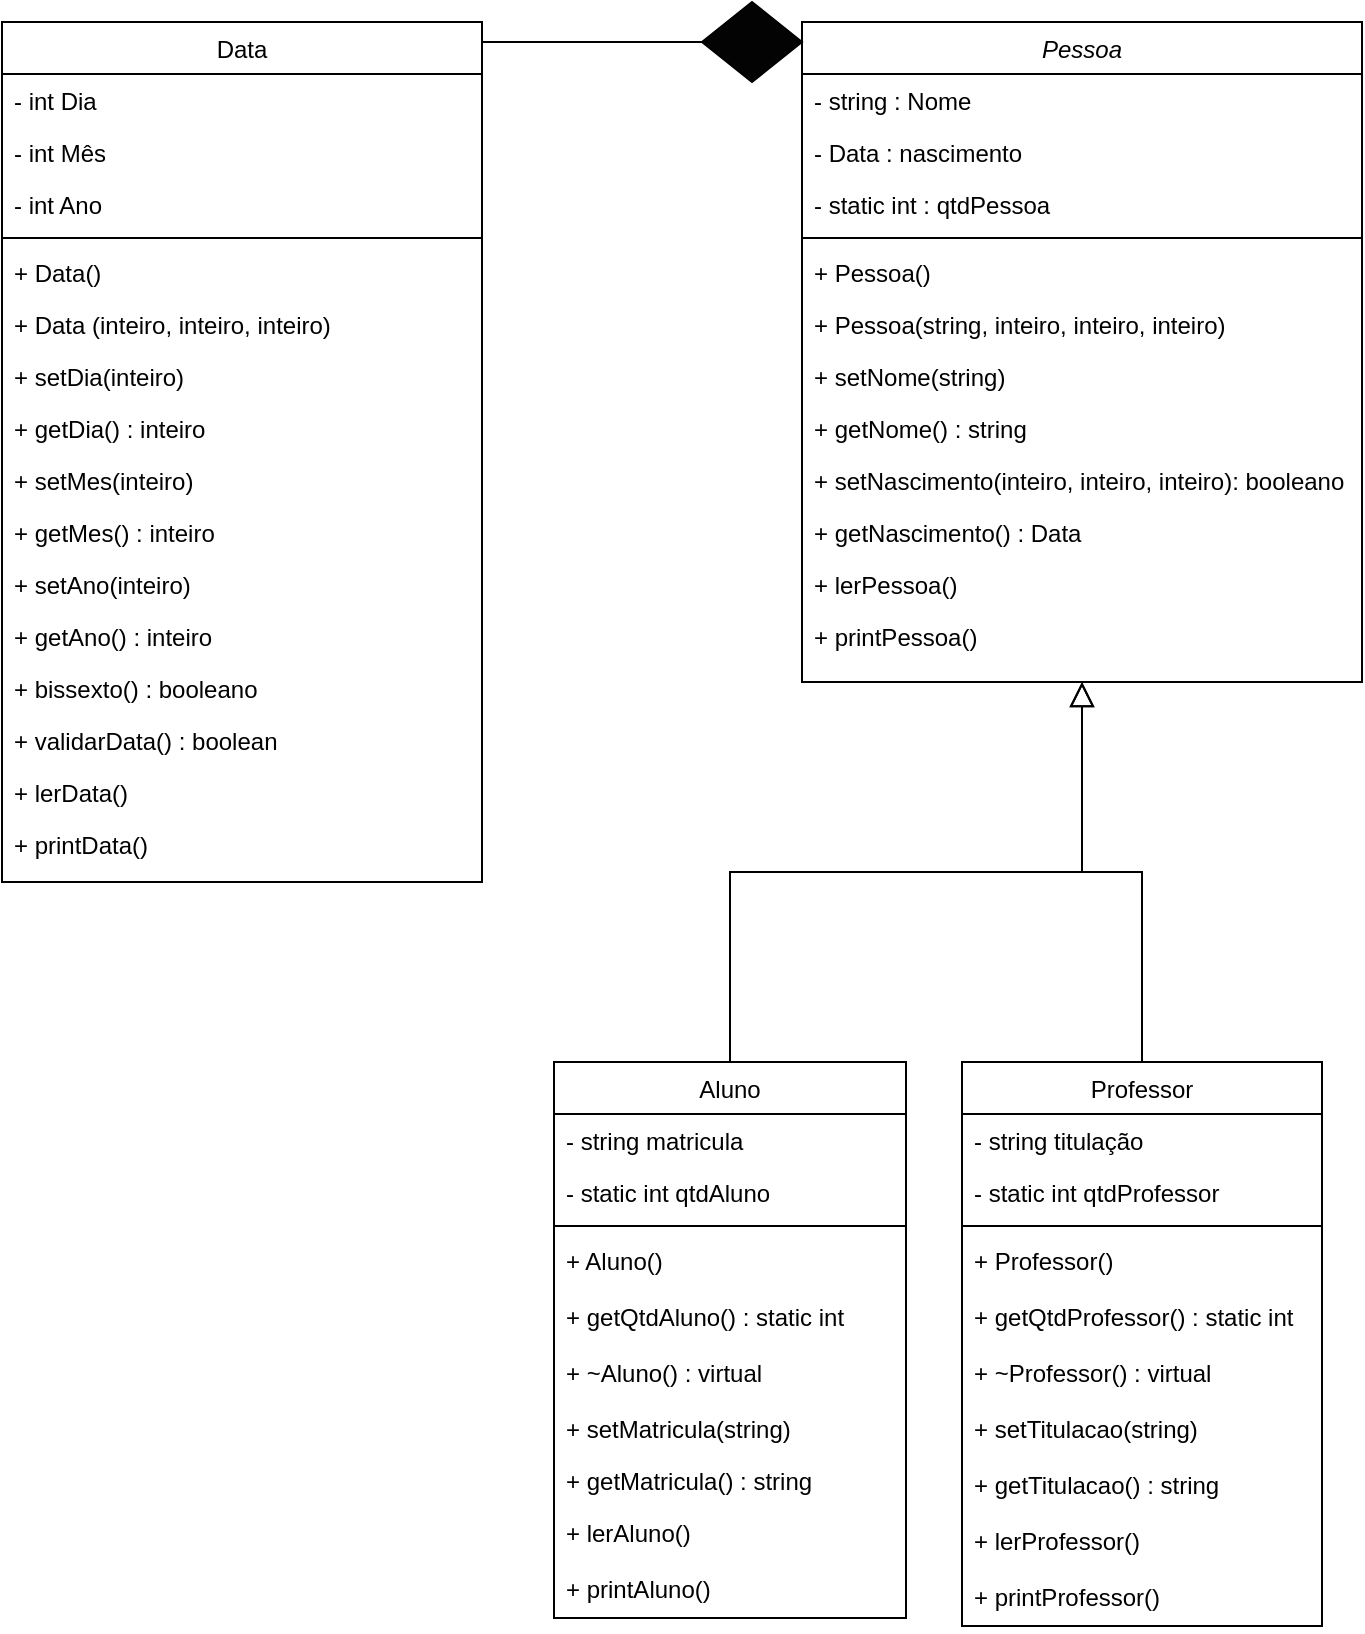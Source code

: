 <mxfile version="24.6.4" type="device">
  <diagram id="C5RBs43oDa-KdzZeNtuy" name="Page-1">
    <mxGraphModel dx="954" dy="603" grid="1" gridSize="10" guides="1" tooltips="1" connect="1" arrows="1" fold="1" page="1" pageScale="1" pageWidth="827" pageHeight="1169" math="0" shadow="0">
      <root>
        <mxCell id="WIyWlLk6GJQsqaUBKTNV-0" />
        <mxCell id="WIyWlLk6GJQsqaUBKTNV-1" parent="WIyWlLk6GJQsqaUBKTNV-0" />
        <mxCell id="zkfFHV4jXpPFQw0GAbJ--0" value="Pessoa" style="swimlane;fontStyle=2;align=center;verticalAlign=top;childLayout=stackLayout;horizontal=1;startSize=26;horizontalStack=0;resizeParent=1;resizeLast=0;collapsible=1;marginBottom=0;rounded=0;shadow=0;strokeWidth=1;" parent="WIyWlLk6GJQsqaUBKTNV-1" vertex="1">
          <mxGeometry x="474" y="203" width="280" height="330" as="geometry">
            <mxRectangle x="230" y="140" width="160" height="26" as="alternateBounds" />
          </mxGeometry>
        </mxCell>
        <mxCell id="zkfFHV4jXpPFQw0GAbJ--1" value="- string : Nome" style="text;align=left;verticalAlign=top;spacingLeft=4;spacingRight=4;overflow=hidden;rotatable=0;points=[[0,0.5],[1,0.5]];portConstraint=eastwest;" parent="zkfFHV4jXpPFQw0GAbJ--0" vertex="1">
          <mxGeometry y="26" width="280" height="26" as="geometry" />
        </mxCell>
        <mxCell id="zkfFHV4jXpPFQw0GAbJ--2" value="- Data : nascimento" style="text;align=left;verticalAlign=top;spacingLeft=4;spacingRight=4;overflow=hidden;rotatable=0;points=[[0,0.5],[1,0.5]];portConstraint=eastwest;rounded=0;shadow=0;html=0;fontColor=#030000;" parent="zkfFHV4jXpPFQw0GAbJ--0" vertex="1">
          <mxGeometry y="52" width="280" height="26" as="geometry" />
        </mxCell>
        <mxCell id="zkfFHV4jXpPFQw0GAbJ--3" value="- static int : qtdPessoa" style="text;align=left;verticalAlign=top;spacingLeft=4;spacingRight=4;overflow=hidden;rotatable=0;points=[[0,0.5],[1,0.5]];portConstraint=eastwest;rounded=0;shadow=0;html=0;" parent="zkfFHV4jXpPFQw0GAbJ--0" vertex="1">
          <mxGeometry y="78" width="280" height="26" as="geometry" />
        </mxCell>
        <mxCell id="zkfFHV4jXpPFQw0GAbJ--4" value="" style="line;html=1;strokeWidth=1;align=left;verticalAlign=middle;spacingTop=-1;spacingLeft=3;spacingRight=3;rotatable=0;labelPosition=right;points=[];portConstraint=eastwest;" parent="zkfFHV4jXpPFQw0GAbJ--0" vertex="1">
          <mxGeometry y="104" width="280" height="8" as="geometry" />
        </mxCell>
        <mxCell id="zkfFHV4jXpPFQw0GAbJ--5" value="+ Pessoa()&#xa;" style="text;align=left;verticalAlign=top;spacingLeft=4;spacingRight=4;overflow=hidden;rotatable=0;points=[[0,0.5],[1,0.5]];portConstraint=eastwest;" parent="zkfFHV4jXpPFQw0GAbJ--0" vertex="1">
          <mxGeometry y="112" width="280" height="26" as="geometry" />
        </mxCell>
        <mxCell id="7hKePm2fTcaxMw-40EpF-41" value="+ Pessoa(string, inteiro, inteiro, inteiro)&#xa;" style="text;align=left;verticalAlign=top;spacingLeft=4;spacingRight=4;overflow=hidden;rotatable=0;points=[[0,0.5],[1,0.5]];portConstraint=eastwest;" parent="zkfFHV4jXpPFQw0GAbJ--0" vertex="1">
          <mxGeometry y="138" width="280" height="26" as="geometry" />
        </mxCell>
        <mxCell id="7hKePm2fTcaxMw-40EpF-40" value="+ setNome(string)&#xa;" style="text;align=left;verticalAlign=top;spacingLeft=4;spacingRight=4;overflow=hidden;rotatable=0;points=[[0,0.5],[1,0.5]];portConstraint=eastwest;" parent="zkfFHV4jXpPFQw0GAbJ--0" vertex="1">
          <mxGeometry y="164" width="280" height="26" as="geometry" />
        </mxCell>
        <mxCell id="7hKePm2fTcaxMw-40EpF-39" value="+ getNome() : string&#xa;" style="text;align=left;verticalAlign=top;spacingLeft=4;spacingRight=4;overflow=hidden;rotatable=0;points=[[0,0.5],[1,0.5]];portConstraint=eastwest;" parent="zkfFHV4jXpPFQw0GAbJ--0" vertex="1">
          <mxGeometry y="190" width="280" height="26" as="geometry" />
        </mxCell>
        <mxCell id="7hKePm2fTcaxMw-40EpF-38" value="+ setNascimento(inteiro, inteiro, inteiro): booleano&#xa;" style="text;align=left;verticalAlign=top;spacingLeft=4;spacingRight=4;overflow=hidden;rotatable=0;points=[[0,0.5],[1,0.5]];portConstraint=eastwest;" parent="zkfFHV4jXpPFQw0GAbJ--0" vertex="1">
          <mxGeometry y="216" width="280" height="26" as="geometry" />
        </mxCell>
        <mxCell id="7hKePm2fTcaxMw-40EpF-42" value="+ getNascimento() : Data&#xa;" style="text;align=left;verticalAlign=top;spacingLeft=4;spacingRight=4;overflow=hidden;rotatable=0;points=[[0,0.5],[1,0.5]];portConstraint=eastwest;" parent="zkfFHV4jXpPFQw0GAbJ--0" vertex="1">
          <mxGeometry y="242" width="280" height="26" as="geometry" />
        </mxCell>
        <mxCell id="7hKePm2fTcaxMw-40EpF-43" value="+ lerPessoa()&#xa;" style="text;align=left;verticalAlign=top;spacingLeft=4;spacingRight=4;overflow=hidden;rotatable=0;points=[[0,0.5],[1,0.5]];portConstraint=eastwest;" parent="zkfFHV4jXpPFQw0GAbJ--0" vertex="1">
          <mxGeometry y="268" width="280" height="26" as="geometry" />
        </mxCell>
        <mxCell id="7hKePm2fTcaxMw-40EpF-45" value="+ printPessoa()&#xa;" style="text;align=left;verticalAlign=top;spacingLeft=4;spacingRight=4;overflow=hidden;rotatable=0;points=[[0,0.5],[1,0.5]];portConstraint=eastwest;" parent="zkfFHV4jXpPFQw0GAbJ--0" vertex="1">
          <mxGeometry y="294" width="280" height="26" as="geometry" />
        </mxCell>
        <mxCell id="zkfFHV4jXpPFQw0GAbJ--6" value="Aluno" style="swimlane;fontStyle=0;align=center;verticalAlign=top;childLayout=stackLayout;horizontal=1;startSize=26;horizontalStack=0;resizeParent=1;resizeLast=0;collapsible=1;marginBottom=0;rounded=0;shadow=0;strokeWidth=1;fillColor=default;strokeColor=default;" parent="WIyWlLk6GJQsqaUBKTNV-1" vertex="1">
          <mxGeometry x="350" y="723" width="176" height="278" as="geometry">
            <mxRectangle x="130" y="380" width="160" height="26" as="alternateBounds" />
          </mxGeometry>
        </mxCell>
        <mxCell id="zkfFHV4jXpPFQw0GAbJ--7" value="- string matricula" style="text;align=left;verticalAlign=top;spacingLeft=4;spacingRight=4;overflow=hidden;rotatable=0;points=[[0,0.5],[1,0.5]];portConstraint=eastwest;" parent="zkfFHV4jXpPFQw0GAbJ--6" vertex="1">
          <mxGeometry y="26" width="176" height="26" as="geometry" />
        </mxCell>
        <mxCell id="zkfFHV4jXpPFQw0GAbJ--8" value="- static int qtdAluno" style="text;align=left;verticalAlign=top;spacingLeft=4;spacingRight=4;overflow=hidden;rotatable=0;points=[[0,0.5],[1,0.5]];portConstraint=eastwest;rounded=0;shadow=0;html=0;" parent="zkfFHV4jXpPFQw0GAbJ--6" vertex="1">
          <mxGeometry y="52" width="176" height="26" as="geometry" />
        </mxCell>
        <mxCell id="zkfFHV4jXpPFQw0GAbJ--9" value="" style="line;html=1;strokeWidth=1;align=left;verticalAlign=middle;spacingTop=-1;spacingLeft=3;spacingRight=3;rotatable=0;labelPosition=right;points=[];portConstraint=eastwest;" parent="zkfFHV4jXpPFQw0GAbJ--6" vertex="1">
          <mxGeometry y="78" width="176" height="8" as="geometry" />
        </mxCell>
        <mxCell id="7hKePm2fTcaxMw-40EpF-68" value="+ Aluno()" style="text;align=left;verticalAlign=top;spacingLeft=4;spacingRight=4;overflow=hidden;rotatable=0;points=[[0,0.5],[1,0.5]];portConstraint=eastwest;" parent="zkfFHV4jXpPFQw0GAbJ--6" vertex="1">
          <mxGeometry y="86" width="176" height="28" as="geometry" />
        </mxCell>
        <mxCell id="WtPzDn_SbCUPDv8ELA70-0" value="+ getQtdAluno() : static int" style="text;align=left;verticalAlign=top;spacingLeft=4;spacingRight=4;overflow=hidden;rotatable=0;points=[[0,0.5],[1,0.5]];portConstraint=eastwest;" vertex="1" parent="zkfFHV4jXpPFQw0GAbJ--6">
          <mxGeometry y="114" width="176" height="28" as="geometry" />
        </mxCell>
        <mxCell id="7hKePm2fTcaxMw-40EpF-60" value="+ ~Aluno() : virtual" style="text;align=left;verticalAlign=top;spacingLeft=4;spacingRight=4;overflow=hidden;rotatable=0;points=[[0,0.5],[1,0.5]];portConstraint=eastwest;" parent="zkfFHV4jXpPFQw0GAbJ--6" vertex="1">
          <mxGeometry y="142" width="176" height="28" as="geometry" />
        </mxCell>
        <mxCell id="7hKePm2fTcaxMw-40EpF-67" value="+ setMatricula(string)" style="text;align=left;verticalAlign=top;spacingLeft=4;spacingRight=4;overflow=hidden;rotatable=0;points=[[0,0.5],[1,0.5]];portConstraint=eastwest;" parent="zkfFHV4jXpPFQw0GAbJ--6" vertex="1">
          <mxGeometry y="170" width="176" height="26" as="geometry" />
        </mxCell>
        <mxCell id="7hKePm2fTcaxMw-40EpF-16" value="+ getMatricula() : string" style="text;align=left;verticalAlign=top;spacingLeft=4;spacingRight=4;overflow=hidden;rotatable=0;points=[[0,0.5],[1,0.5]];portConstraint=eastwest;" parent="zkfFHV4jXpPFQw0GAbJ--6" vertex="1">
          <mxGeometry y="196" width="176" height="26" as="geometry" />
        </mxCell>
        <mxCell id="7hKePm2fTcaxMw-40EpF-66" value="+ lerAluno()" style="text;align=left;verticalAlign=top;spacingLeft=4;spacingRight=4;overflow=hidden;rotatable=0;points=[[0,0.5],[1,0.5]];portConstraint=eastwest;" parent="zkfFHV4jXpPFQw0GAbJ--6" vertex="1">
          <mxGeometry y="222" width="176" height="28" as="geometry" />
        </mxCell>
        <mxCell id="7hKePm2fTcaxMw-40EpF-69" value="+ printAluno()" style="text;align=left;verticalAlign=top;spacingLeft=4;spacingRight=4;overflow=hidden;rotatable=0;points=[[0,0.5],[1,0.5]];portConstraint=eastwest;" parent="zkfFHV4jXpPFQw0GAbJ--6" vertex="1">
          <mxGeometry y="250" width="176" height="28" as="geometry" />
        </mxCell>
        <mxCell id="zkfFHV4jXpPFQw0GAbJ--12" value="" style="endArrow=block;endSize=10;endFill=0;shadow=0;strokeWidth=1;rounded=0;curved=0;edgeStyle=elbowEdgeStyle;elbow=vertical;exitX=0.5;exitY=0;exitDx=0;exitDy=0;" parent="WIyWlLk6GJQsqaUBKTNV-1" source="zkfFHV4jXpPFQw0GAbJ--6" target="zkfFHV4jXpPFQw0GAbJ--0" edge="1">
          <mxGeometry width="160" relative="1" as="geometry">
            <mxPoint x="104" y="503" as="sourcePoint" />
            <mxPoint x="144" y="376" as="targetPoint" />
          </mxGeometry>
        </mxCell>
        <mxCell id="zkfFHV4jXpPFQw0GAbJ--16" value="" style="endArrow=block;endSize=10;endFill=0;shadow=0;strokeWidth=1;rounded=0;curved=0;edgeStyle=elbowEdgeStyle;elbow=vertical;exitX=0.5;exitY=0;exitDx=0;exitDy=0;entryX=0.5;entryY=1;entryDx=0;entryDy=0;" parent="WIyWlLk6GJQsqaUBKTNV-1" source="7hKePm2fTcaxMw-40EpF-11" target="zkfFHV4jXpPFQw0GAbJ--0" edge="1">
          <mxGeometry width="160" relative="1" as="geometry">
            <mxPoint x="364" y="623" as="sourcePoint" />
            <mxPoint x="554" y="453" as="targetPoint" />
            <Array as="points" />
          </mxGeometry>
        </mxCell>
        <mxCell id="zkfFHV4jXpPFQw0GAbJ--17" value="Data" style="swimlane;fontStyle=0;align=center;verticalAlign=top;childLayout=stackLayout;horizontal=1;startSize=26;horizontalStack=0;resizeParent=1;resizeLast=0;collapsible=1;marginBottom=0;rounded=0;shadow=0;strokeWidth=1;" parent="WIyWlLk6GJQsqaUBKTNV-1" vertex="1">
          <mxGeometry x="74" y="203" width="240" height="430" as="geometry">
            <mxRectangle x="550" y="140" width="160" height="26" as="alternateBounds" />
          </mxGeometry>
        </mxCell>
        <mxCell id="zkfFHV4jXpPFQw0GAbJ--18" value="- int Dia" style="text;align=left;verticalAlign=top;spacingLeft=4;spacingRight=4;overflow=hidden;rotatable=0;points=[[0,0.5],[1,0.5]];portConstraint=eastwest;" parent="zkfFHV4jXpPFQw0GAbJ--17" vertex="1">
          <mxGeometry y="26" width="240" height="26" as="geometry" />
        </mxCell>
        <mxCell id="zkfFHV4jXpPFQw0GAbJ--19" value="- int Mês" style="text;align=left;verticalAlign=top;spacingLeft=4;spacingRight=4;overflow=hidden;rotatable=0;points=[[0,0.5],[1,0.5]];portConstraint=eastwest;rounded=0;shadow=0;html=0;" parent="zkfFHV4jXpPFQw0GAbJ--17" vertex="1">
          <mxGeometry y="52" width="240" height="26" as="geometry" />
        </mxCell>
        <mxCell id="zkfFHV4jXpPFQw0GAbJ--20" value="- int Ano" style="text;align=left;verticalAlign=top;spacingLeft=4;spacingRight=4;overflow=hidden;rotatable=0;points=[[0,0.5],[1,0.5]];portConstraint=eastwest;rounded=0;shadow=0;html=0;" parent="zkfFHV4jXpPFQw0GAbJ--17" vertex="1">
          <mxGeometry y="78" width="240" height="26" as="geometry" />
        </mxCell>
        <mxCell id="zkfFHV4jXpPFQw0GAbJ--23" value="" style="line;html=1;strokeWidth=1;align=left;verticalAlign=middle;spacingTop=-1;spacingLeft=3;spacingRight=3;rotatable=0;labelPosition=right;points=[];portConstraint=eastwest;" parent="zkfFHV4jXpPFQw0GAbJ--17" vertex="1">
          <mxGeometry y="104" width="240" height="8" as="geometry" />
        </mxCell>
        <mxCell id="zkfFHV4jXpPFQw0GAbJ--24" value="+ Data()" style="text;align=left;verticalAlign=top;spacingLeft=4;spacingRight=4;overflow=hidden;rotatable=0;points=[[0,0.5],[1,0.5]];portConstraint=eastwest;" parent="zkfFHV4jXpPFQw0GAbJ--17" vertex="1">
          <mxGeometry y="112" width="240" height="26" as="geometry" />
        </mxCell>
        <mxCell id="7hKePm2fTcaxMw-40EpF-21" value="+ Data (inteiro, inteiro, inteiro)" style="text;align=left;verticalAlign=top;spacingLeft=4;spacingRight=4;overflow=hidden;rotatable=0;points=[[0,0.5],[1,0.5]];portConstraint=eastwest;" parent="zkfFHV4jXpPFQw0GAbJ--17" vertex="1">
          <mxGeometry y="138" width="240" height="26" as="geometry" />
        </mxCell>
        <mxCell id="7hKePm2fTcaxMw-40EpF-22" value="+ setDia(inteiro)" style="text;align=left;verticalAlign=top;spacingLeft=4;spacingRight=4;overflow=hidden;rotatable=0;points=[[0,0.5],[1,0.5]];portConstraint=eastwest;" parent="zkfFHV4jXpPFQw0GAbJ--17" vertex="1">
          <mxGeometry y="164" width="240" height="26" as="geometry" />
        </mxCell>
        <mxCell id="7hKePm2fTcaxMw-40EpF-50" value="+ getDia() : inteiro" style="text;align=left;verticalAlign=top;spacingLeft=4;spacingRight=4;overflow=hidden;rotatable=0;points=[[0,0.5],[1,0.5]];portConstraint=eastwest;" parent="zkfFHV4jXpPFQw0GAbJ--17" vertex="1">
          <mxGeometry y="190" width="240" height="26" as="geometry" />
        </mxCell>
        <mxCell id="7hKePm2fTcaxMw-40EpF-49" value="+ setMes(inteiro)" style="text;align=left;verticalAlign=top;spacingLeft=4;spacingRight=4;overflow=hidden;rotatable=0;points=[[0,0.5],[1,0.5]];portConstraint=eastwest;" parent="zkfFHV4jXpPFQw0GAbJ--17" vertex="1">
          <mxGeometry y="216" width="240" height="26" as="geometry" />
        </mxCell>
        <mxCell id="7hKePm2fTcaxMw-40EpF-48" value="+ getMes() : inteiro&#xa;" style="text;align=left;verticalAlign=top;spacingLeft=4;spacingRight=4;overflow=hidden;rotatable=0;points=[[0,0.5],[1,0.5]];portConstraint=eastwest;" parent="zkfFHV4jXpPFQw0GAbJ--17" vertex="1">
          <mxGeometry y="242" width="240" height="26" as="geometry" />
        </mxCell>
        <mxCell id="7hKePm2fTcaxMw-40EpF-47" value="+ setAno(inteiro)" style="text;align=left;verticalAlign=top;spacingLeft=4;spacingRight=4;overflow=hidden;rotatable=0;points=[[0,0.5],[1,0.5]];portConstraint=eastwest;" parent="zkfFHV4jXpPFQw0GAbJ--17" vertex="1">
          <mxGeometry y="268" width="240" height="26" as="geometry" />
        </mxCell>
        <mxCell id="7hKePm2fTcaxMw-40EpF-46" value="+ getAno() : inteiro" style="text;align=left;verticalAlign=top;spacingLeft=4;spacingRight=4;overflow=hidden;rotatable=0;points=[[0,0.5],[1,0.5]];portConstraint=eastwest;" parent="zkfFHV4jXpPFQw0GAbJ--17" vertex="1">
          <mxGeometry y="294" width="240" height="26" as="geometry" />
        </mxCell>
        <mxCell id="7hKePm2fTcaxMw-40EpF-55" value="+ bissexto() : booleano" style="text;align=left;verticalAlign=top;spacingLeft=4;spacingRight=4;overflow=hidden;rotatable=0;points=[[0,0.5],[1,0.5]];portConstraint=eastwest;" parent="zkfFHV4jXpPFQw0GAbJ--17" vertex="1">
          <mxGeometry y="320" width="240" height="26" as="geometry" />
        </mxCell>
        <mxCell id="7hKePm2fTcaxMw-40EpF-54" value="+ validarData() : boolean" style="text;align=left;verticalAlign=top;spacingLeft=4;spacingRight=4;overflow=hidden;rotatable=0;points=[[0,0.5],[1,0.5]];portConstraint=eastwest;" parent="zkfFHV4jXpPFQw0GAbJ--17" vertex="1">
          <mxGeometry y="346" width="240" height="26" as="geometry" />
        </mxCell>
        <mxCell id="7hKePm2fTcaxMw-40EpF-53" value="+ lerData()" style="text;align=left;verticalAlign=top;spacingLeft=4;spacingRight=4;overflow=hidden;rotatable=0;points=[[0,0.5],[1,0.5]];portConstraint=eastwest;" parent="zkfFHV4jXpPFQw0GAbJ--17" vertex="1">
          <mxGeometry y="372" width="240" height="26" as="geometry" />
        </mxCell>
        <mxCell id="7hKePm2fTcaxMw-40EpF-52" value="+ printData()" style="text;align=left;verticalAlign=top;spacingLeft=4;spacingRight=4;overflow=hidden;rotatable=0;points=[[0,0.5],[1,0.5]];portConstraint=eastwest;" parent="zkfFHV4jXpPFQw0GAbJ--17" vertex="1">
          <mxGeometry y="398" width="240" height="32" as="geometry" />
        </mxCell>
        <mxCell id="7hKePm2fTcaxMw-40EpF-11" value="Professor" style="swimlane;fontStyle=0;align=center;verticalAlign=top;childLayout=stackLayout;horizontal=1;startSize=26;horizontalStack=0;resizeParent=1;resizeLast=0;collapsible=1;marginBottom=0;rounded=0;shadow=0;strokeWidth=1;" parent="WIyWlLk6GJQsqaUBKTNV-1" vertex="1">
          <mxGeometry x="554" y="723" width="180" height="282" as="geometry">
            <mxRectangle x="130" y="380" width="160" height="26" as="alternateBounds" />
          </mxGeometry>
        </mxCell>
        <mxCell id="7hKePm2fTcaxMw-40EpF-12" value="- string titulação" style="text;align=left;verticalAlign=top;spacingLeft=4;spacingRight=4;overflow=hidden;rotatable=0;points=[[0,0.5],[1,0.5]];portConstraint=eastwest;" parent="7hKePm2fTcaxMw-40EpF-11" vertex="1">
          <mxGeometry y="26" width="180" height="26" as="geometry" />
        </mxCell>
        <mxCell id="7hKePm2fTcaxMw-40EpF-13" value="- static int qtdProfessor" style="text;align=left;verticalAlign=top;spacingLeft=4;spacingRight=4;overflow=hidden;rotatable=0;points=[[0,0.5],[1,0.5]];portConstraint=eastwest;rounded=0;shadow=0;html=0;" parent="7hKePm2fTcaxMw-40EpF-11" vertex="1">
          <mxGeometry y="52" width="180" height="26" as="geometry" />
        </mxCell>
        <mxCell id="7hKePm2fTcaxMw-40EpF-14" value="" style="line;html=1;strokeWidth=1;align=left;verticalAlign=middle;spacingTop=-1;spacingLeft=3;spacingRight=3;rotatable=0;labelPosition=right;points=[];portConstraint=eastwest;" parent="7hKePm2fTcaxMw-40EpF-11" vertex="1">
          <mxGeometry y="78" width="180" height="8" as="geometry" />
        </mxCell>
        <mxCell id="7hKePm2fTcaxMw-40EpF-61" value="+ Professor()" style="text;align=left;verticalAlign=top;spacingLeft=4;spacingRight=4;overflow=hidden;rotatable=0;points=[[0,0.5],[1,0.5]];portConstraint=eastwest;" parent="7hKePm2fTcaxMw-40EpF-11" vertex="1">
          <mxGeometry y="86" width="180" height="28" as="geometry" />
        </mxCell>
        <mxCell id="zkfFHV4jXpPFQw0GAbJ--11" value="+ getQtdProfessor() : static int" style="text;align=left;verticalAlign=top;spacingLeft=4;spacingRight=4;overflow=hidden;rotatable=0;points=[[0,0.5],[1,0.5]];portConstraint=eastwest;" parent="7hKePm2fTcaxMw-40EpF-11" vertex="1">
          <mxGeometry y="114" width="180" height="28" as="geometry" />
        </mxCell>
        <mxCell id="WtPzDn_SbCUPDv8ELA70-1" value="+ ~Professor() : virtual" style="text;align=left;verticalAlign=top;spacingLeft=4;spacingRight=4;overflow=hidden;rotatable=0;points=[[0,0.5],[1,0.5]];portConstraint=eastwest;" vertex="1" parent="7hKePm2fTcaxMw-40EpF-11">
          <mxGeometry y="142" width="180" height="28" as="geometry" />
        </mxCell>
        <mxCell id="7hKePm2fTcaxMw-40EpF-62" value="+ setTitulacao(string)" style="text;align=left;verticalAlign=top;spacingLeft=4;spacingRight=4;overflow=hidden;rotatable=0;points=[[0,0.5],[1,0.5]];portConstraint=eastwest;" parent="7hKePm2fTcaxMw-40EpF-11" vertex="1">
          <mxGeometry y="170" width="180" height="28" as="geometry" />
        </mxCell>
        <mxCell id="7hKePm2fTcaxMw-40EpF-63" value="+ getTitulacao() : string" style="text;align=left;verticalAlign=top;spacingLeft=4;spacingRight=4;overflow=hidden;rotatable=0;points=[[0,0.5],[1,0.5]];portConstraint=eastwest;" parent="7hKePm2fTcaxMw-40EpF-11" vertex="1">
          <mxGeometry y="198" width="180" height="28" as="geometry" />
        </mxCell>
        <mxCell id="7hKePm2fTcaxMw-40EpF-64" value="+ lerProfessor()" style="text;align=left;verticalAlign=top;spacingLeft=4;spacingRight=4;overflow=hidden;rotatable=0;points=[[0,0.5],[1,0.5]];portConstraint=eastwest;" parent="7hKePm2fTcaxMw-40EpF-11" vertex="1">
          <mxGeometry y="226" width="180" height="28" as="geometry" />
        </mxCell>
        <mxCell id="7hKePm2fTcaxMw-40EpF-65" value="+ printProfessor()" style="text;align=left;verticalAlign=top;spacingLeft=4;spacingRight=4;overflow=hidden;rotatable=0;points=[[0,0.5],[1,0.5]];portConstraint=eastwest;" parent="7hKePm2fTcaxMw-40EpF-11" vertex="1">
          <mxGeometry y="254" width="180" height="28" as="geometry" />
        </mxCell>
        <mxCell id="7hKePm2fTcaxMw-40EpF-36" value="" style="endArrow=none;html=1;rounded=0;fontFamily=Helvetica;fontSize=12;fontColor=default;autosize=1;resizable=0;entryX=0;entryY=0.5;entryDx=0;entryDy=0;" parent="WIyWlLk6GJQsqaUBKTNV-1" target="7hKePm2fTcaxMw-40EpF-35" edge="1">
          <mxGeometry width="50" height="50" relative="1" as="geometry">
            <mxPoint x="314" y="213" as="sourcePoint" />
            <mxPoint x="474" y="214" as="targetPoint" />
          </mxGeometry>
        </mxCell>
        <mxCell id="7hKePm2fTcaxMw-40EpF-35" value="" style="rhombus;whiteSpace=wrap;html=1;align=center;verticalAlign=middle;fontFamily=Helvetica;fontSize=12;fontColor=default;autosize=1;resizable=0;fillColor=#030303;gradientColor=none;rounded=0;perimeterSpacing=0;" parent="WIyWlLk6GJQsqaUBKTNV-1" vertex="1">
          <mxGeometry x="424" y="193" width="50" height="40" as="geometry" />
        </mxCell>
      </root>
    </mxGraphModel>
  </diagram>
</mxfile>
